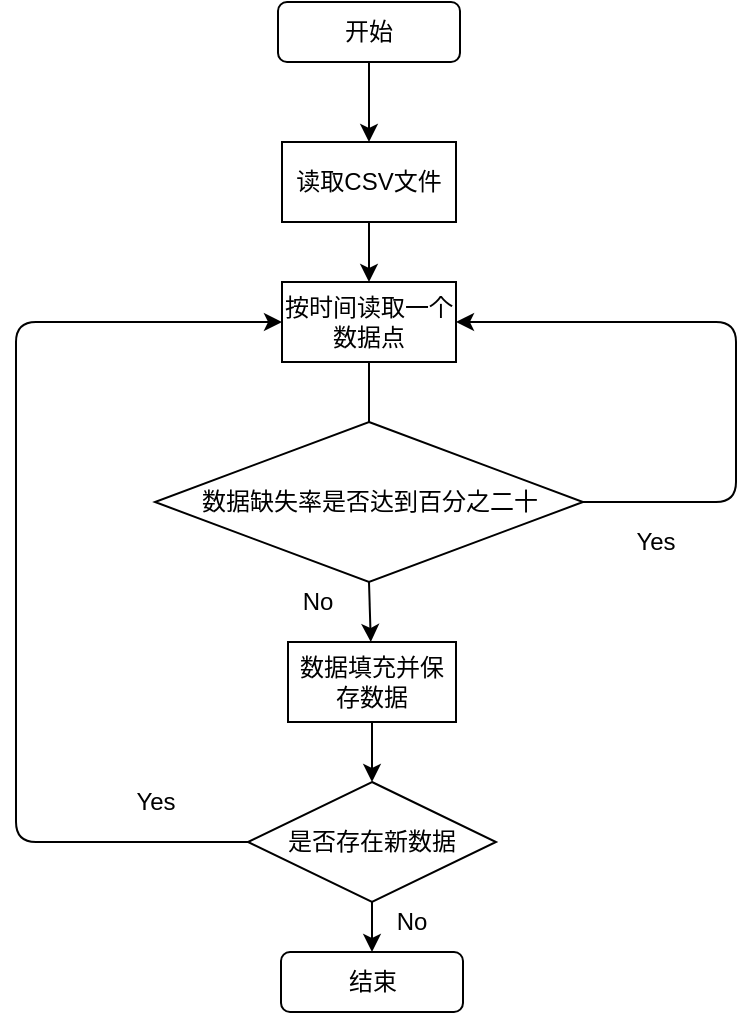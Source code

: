 <mxfile version="10.6.9" type="github"><diagram id="u2xPyvlyElenRjMDoyJn" name="Page-1"><mxGraphModel dx="1010" dy="550" grid="1" gridSize="10" guides="1" tooltips="1" connect="1" arrows="1" fold="1" page="1" pageScale="1" pageWidth="827" pageHeight="1169" math="0" shadow="0"><root><mxCell id="0"/><mxCell id="1" parent="0"/><mxCell id="B8yIFTmD4NTF6ViPAcuR-2" value="" style="edgeStyle=orthogonalEdgeStyle;rounded=0;orthogonalLoop=1;jettySize=auto;html=1;" edge="1" parent="1" source="RAoIJNluNFo7O_kVKPXW-1" target="B8yIFTmD4NTF6ViPAcuR-1"><mxGeometry relative="1" as="geometry"/></mxCell><mxCell id="RAoIJNluNFo7O_kVKPXW-1" value="读取CSV文件" style="rounded=0;whiteSpace=wrap;html=1;" parent="1" vertex="1"><mxGeometry x="353" y="90" width="87" height="40" as="geometry"/></mxCell><mxCell id="B8yIFTmD4NTF6ViPAcuR-4" value="" style="edgeStyle=orthogonalEdgeStyle;rounded=0;orthogonalLoop=1;jettySize=auto;html=1;" edge="1" parent="1" source="B8yIFTmD4NTF6ViPAcuR-1"><mxGeometry relative="1" as="geometry"><mxPoint x="396.5" y="250" as="targetPoint"/></mxGeometry></mxCell><mxCell id="B8yIFTmD4NTF6ViPAcuR-1" value="按时间读取一个数据点" style="rounded=0;whiteSpace=wrap;html=1;" vertex="1" parent="1"><mxGeometry x="353" y="160" width="87" height="40" as="geometry"/></mxCell><mxCell id="B8yIFTmD4NTF6ViPAcuR-5" value="开始" style="rounded=1;whiteSpace=wrap;html=1;" vertex="1" parent="1"><mxGeometry x="351" y="20" width="91" height="30" as="geometry"/></mxCell><mxCell id="B8yIFTmD4NTF6ViPAcuR-12" value="" style="endArrow=classic;html=1;entryX=0.5;entryY=0;entryDx=0;entryDy=0;exitX=0.5;exitY=1;exitDx=0;exitDy=0;" edge="1" parent="1" source="B8yIFTmD4NTF6ViPAcuR-5" target="RAoIJNluNFo7O_kVKPXW-1"><mxGeometry width="50" height="50" relative="1" as="geometry"><mxPoint x="340" y="510" as="sourcePoint"/><mxPoint x="390" y="460" as="targetPoint"/></mxGeometry></mxCell><mxCell id="B8yIFTmD4NTF6ViPAcuR-13" value="数据缺失率是否达到百分之二十" style="rhombus;whiteSpace=wrap;html=1;" vertex="1" parent="1"><mxGeometry x="289.5" y="230" width="214" height="80" as="geometry"/></mxCell><mxCell id="B8yIFTmD4NTF6ViPAcuR-16" value="" style="endArrow=classic;html=1;exitX=1;exitY=0.5;exitDx=0;exitDy=0;entryX=1;entryY=0.5;entryDx=0;entryDy=0;" edge="1" parent="1" source="B8yIFTmD4NTF6ViPAcuR-13" target="B8yIFTmD4NTF6ViPAcuR-1"><mxGeometry width="50" height="50" relative="1" as="geometry"><mxPoint x="290" y="400" as="sourcePoint"/><mxPoint x="620" y="290" as="targetPoint"/><Array as="points"><mxPoint x="580" y="270"/><mxPoint x="580" y="240"/><mxPoint x="580" y="180"/></Array></mxGeometry></mxCell><mxCell id="B8yIFTmD4NTF6ViPAcuR-17" value="Yes" style="text;html=1;strokeColor=none;fillColor=none;align=center;verticalAlign=middle;whiteSpace=wrap;rounded=0;" vertex="1" parent="1"><mxGeometry x="520" y="280" width="40" height="20" as="geometry"/></mxCell><mxCell id="B8yIFTmD4NTF6ViPAcuR-18" value="" style="endArrow=classic;html=1;exitX=0.5;exitY=1;exitDx=0;exitDy=0;" edge="1" parent="1" source="B8yIFTmD4NTF6ViPAcuR-13" target="B8yIFTmD4NTF6ViPAcuR-19"><mxGeometry width="50" height="50" relative="1" as="geometry"><mxPoint x="290" y="400" as="sourcePoint"/><mxPoint x="397" y="380" as="targetPoint"/></mxGeometry></mxCell><mxCell id="B8yIFTmD4NTF6ViPAcuR-23" value="" style="edgeStyle=orthogonalEdgeStyle;rounded=0;orthogonalLoop=1;jettySize=auto;html=1;" edge="1" parent="1" source="B8yIFTmD4NTF6ViPAcuR-19" target="B8yIFTmD4NTF6ViPAcuR-22"><mxGeometry relative="1" as="geometry"/></mxCell><mxCell id="B8yIFTmD4NTF6ViPAcuR-19" value="数据填充并保存数据" style="rounded=0;whiteSpace=wrap;html=1;" vertex="1" parent="1"><mxGeometry x="356" y="340" width="84" height="40" as="geometry"/></mxCell><mxCell id="B8yIFTmD4NTF6ViPAcuR-20" value="No&lt;br&gt;" style="text;html=1;strokeColor=none;fillColor=none;align=center;verticalAlign=middle;whiteSpace=wrap;rounded=0;" vertex="1" parent="1"><mxGeometry x="351" y="310" width="40" height="20" as="geometry"/></mxCell><mxCell id="B8yIFTmD4NTF6ViPAcuR-27" value="" style="edgeStyle=orthogonalEdgeStyle;rounded=0;orthogonalLoop=1;jettySize=auto;html=1;entryX=0.5;entryY=0;entryDx=0;entryDy=0;" edge="1" parent="1" source="B8yIFTmD4NTF6ViPAcuR-22" target="B8yIFTmD4NTF6ViPAcuR-25"><mxGeometry relative="1" as="geometry"><mxPoint x="398" y="550" as="targetPoint"/></mxGeometry></mxCell><mxCell id="B8yIFTmD4NTF6ViPAcuR-22" value="是否存在新数据" style="rhombus;whiteSpace=wrap;html=1;" vertex="1" parent="1"><mxGeometry x="336" y="410" width="124" height="60" as="geometry"/></mxCell><mxCell id="B8yIFTmD4NTF6ViPAcuR-25" value="结束" style="rounded=1;whiteSpace=wrap;html=1;" vertex="1" parent="1"><mxGeometry x="352.5" y="495" width="91" height="30" as="geometry"/></mxCell><mxCell id="B8yIFTmD4NTF6ViPAcuR-28" value="No&lt;br&gt;" style="text;html=1;strokeColor=none;fillColor=none;align=center;verticalAlign=middle;whiteSpace=wrap;rounded=0;" vertex="1" parent="1"><mxGeometry x="398" y="470" width="40" height="20" as="geometry"/></mxCell><mxCell id="B8yIFTmD4NTF6ViPAcuR-29" value="" style="endArrow=classic;html=1;exitX=0;exitY=0.5;exitDx=0;exitDy=0;entryX=0;entryY=0.5;entryDx=0;entryDy=0;" edge="1" parent="1" source="B8yIFTmD4NTF6ViPAcuR-22" target="B8yIFTmD4NTF6ViPAcuR-1"><mxGeometry width="50" height="50" relative="1" as="geometry"><mxPoint x="290" y="600" as="sourcePoint"/><mxPoint x="340" y="550" as="targetPoint"/><Array as="points"><mxPoint x="220" y="440"/><mxPoint x="220" y="180"/></Array></mxGeometry></mxCell><mxCell id="B8yIFTmD4NTF6ViPAcuR-30" value="Yes" style="text;html=1;strokeColor=none;fillColor=none;align=center;verticalAlign=middle;whiteSpace=wrap;rounded=0;" vertex="1" parent="1"><mxGeometry x="269.5" y="410" width="40" height="20" as="geometry"/></mxCell></root></mxGraphModel></diagram></mxfile>